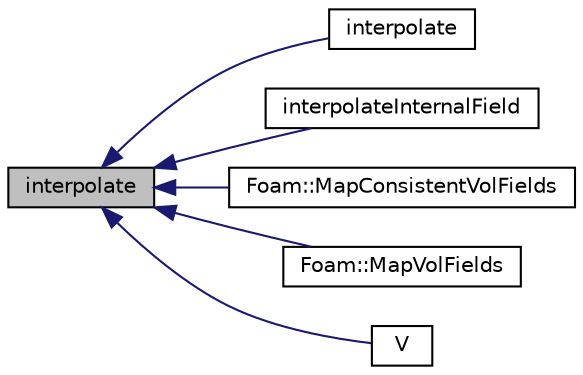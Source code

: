 digraph "interpolate"
{
  bgcolor="transparent";
  edge [fontname="Helvetica",fontsize="10",labelfontname="Helvetica",labelfontsize="10"];
  node [fontname="Helvetica",fontsize="10",shape=record];
  rankdir="LR";
  Node1 [label="interpolate",height=0.2,width=0.4,color="black", fillcolor="grey75", style="filled", fontcolor="black"];
  Node1 -> Node2 [dir="back",color="midnightblue",fontsize="10",style="solid",fontname="Helvetica"];
  Node2 [label="interpolate",height=0.2,width=0.4,color="black",URL="$a01509.html#ab2cf569fdccb674c80ef07e69ac6f5d2"];
  Node1 -> Node3 [dir="back",color="midnightblue",fontsize="10",style="solid",fontname="Helvetica"];
  Node3 [label="interpolateInternalField",height=0.2,width=0.4,color="black",URL="$a01509.html#afe8f62c9566640f3919e5021c2b02672"];
  Node1 -> Node4 [dir="back",color="midnightblue",fontsize="10",style="solid",fontname="Helvetica"];
  Node4 [label="Foam::MapConsistentVolFields",height=0.2,width=0.4,color="black",URL="$a10974.html#aac4e9da9d87e049a6ceedd87d44d0e1e"];
  Node1 -> Node5 [dir="back",color="midnightblue",fontsize="10",style="solid",fontname="Helvetica"];
  Node5 [label="Foam::MapVolFields",height=0.2,width=0.4,color="black",URL="$a10974.html#a1d6f6e241e1c37496af8a46df442780b"];
  Node1 -> Node6 [dir="back",color="midnightblue",fontsize="10",style="solid",fontname="Helvetica"];
  Node6 [label="V",height=0.2,width=0.4,color="black",URL="$a01509.html#a9140947dd6ec067aa29ef6919fd897f3",tooltip="Overlap volume. "];
}
